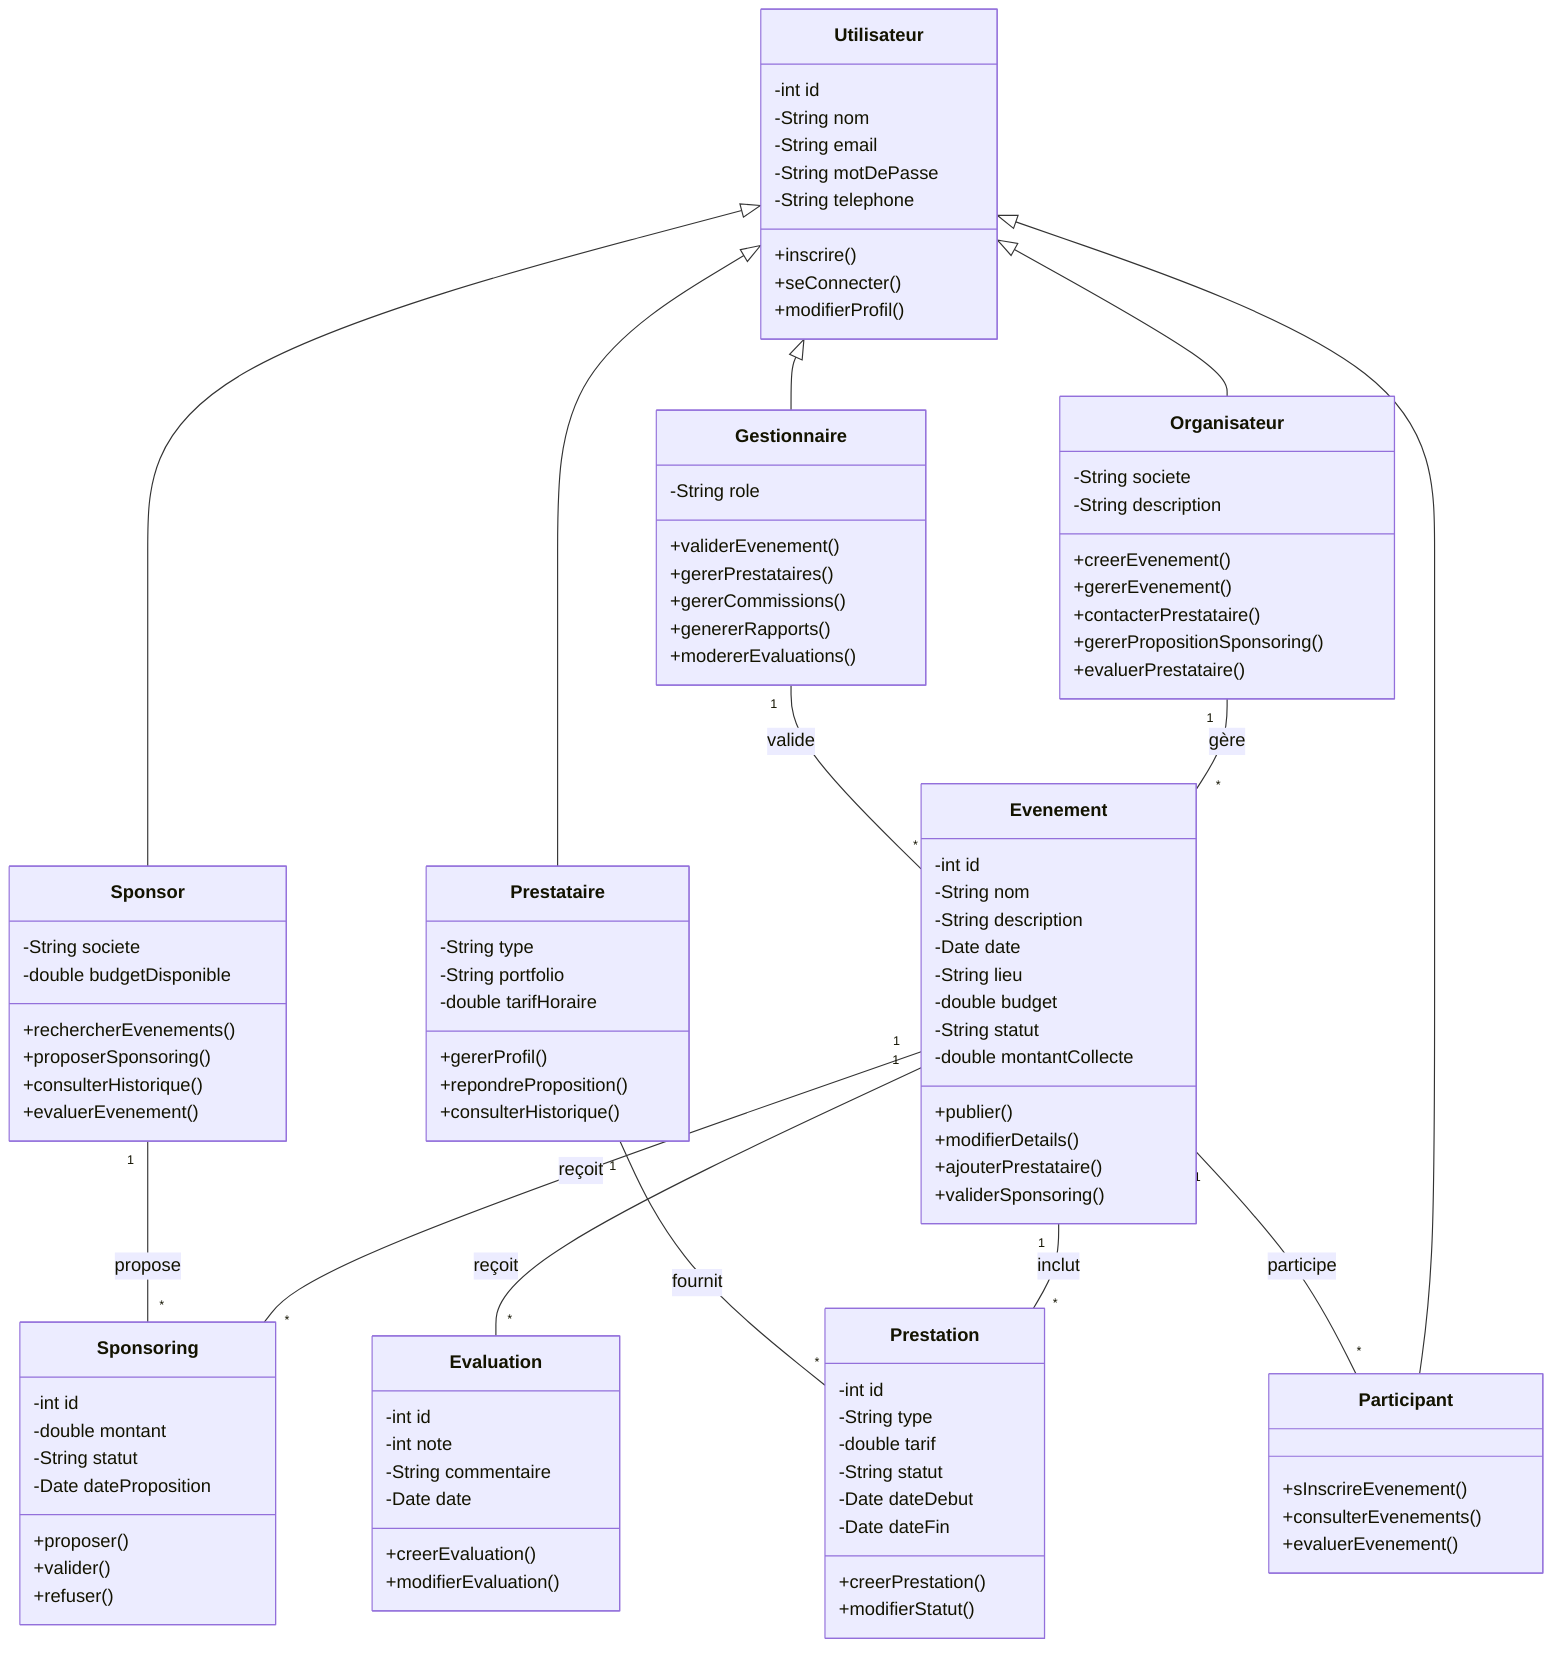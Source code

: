 classDiagram
    class Utilisateur {
        -int id
        -String nom
        -String email
        -String motDePasse
        -String telephone
        +inscrire()
        +seConnecter()
        +modifierProfil()
    }

    class Organisateur {
        -String societe
        -String description
        +creerEvenement()
        +gererEvenement()
        +contacterPrestataire()
        +gererPropositionSponsoring()
        +evaluerPrestataire()
    }

    class Evenement {
        -int id
        -String nom
        -String description
        -Date date
        -String lieu
        -double budget
        -String statut
        -double montantCollecte
        +publier()
        +modifierDetails()
        +ajouterPrestataire()
        +validerSponsoring()
    }

    class Gestionnaire {
        -String role
        +validerEvenement()
        +gererPrestataires()
        +gererCommissions()
        +genererRapports()
        +modererEvaluations()
    }

    class Sponsor {
        -String societe
        -double budgetDisponible
        +rechercherEvenements()
        +proposerSponsoring()
        +consulterHistorique()
        +evaluerEvenement()
    }

    class Prestataire {
        -String type
        -String portfolio
        -double tarifHoraire
        +gererProfil()
        +repondreProposition()
        +consulterHistorique()
    }

    class Participant {
        +sInscrireEvenement()
        +consulterEvenements()
        +evaluerEvenement()
    }

    class Evaluation {
        -int id
        -int note
        -String commentaire
        -Date date
        +creerEvaluation()
        +modifierEvaluation()
    }

    class Sponsoring {
        -int id
        -double montant
        -String statut
        -Date dateProposition
        +proposer()
        +valider()
        +refuser()
    }

    class Prestation {
        -int id
        -String type
        -double tarif
        -String statut
        -Date dateDebut
        -Date dateFin
        +creerPrestation()
        +modifierStatut()
    }

    Utilisateur <|-- Organisateur
    Utilisateur <|-- Gestionnaire
    Utilisateur <|-- Sponsor
    Utilisateur <|-- Prestataire
    Utilisateur <|-- Participant

    Organisateur "1" -- "*" Evenement : gère
    Evenement "1" -- "*" Sponsoring : reçoit
    Evenement "1" -- "*" Prestation : inclut
    Evenement "1" -- "*" Participant : participe
    Evenement "1" -- "*" Evaluation : reçoit

    Sponsor "1" -- "*" Sponsoring : propose
    Prestataire "1" -- "*" Prestation : fournit
    
    Gestionnaire "1" -- "*" Evenement : valide